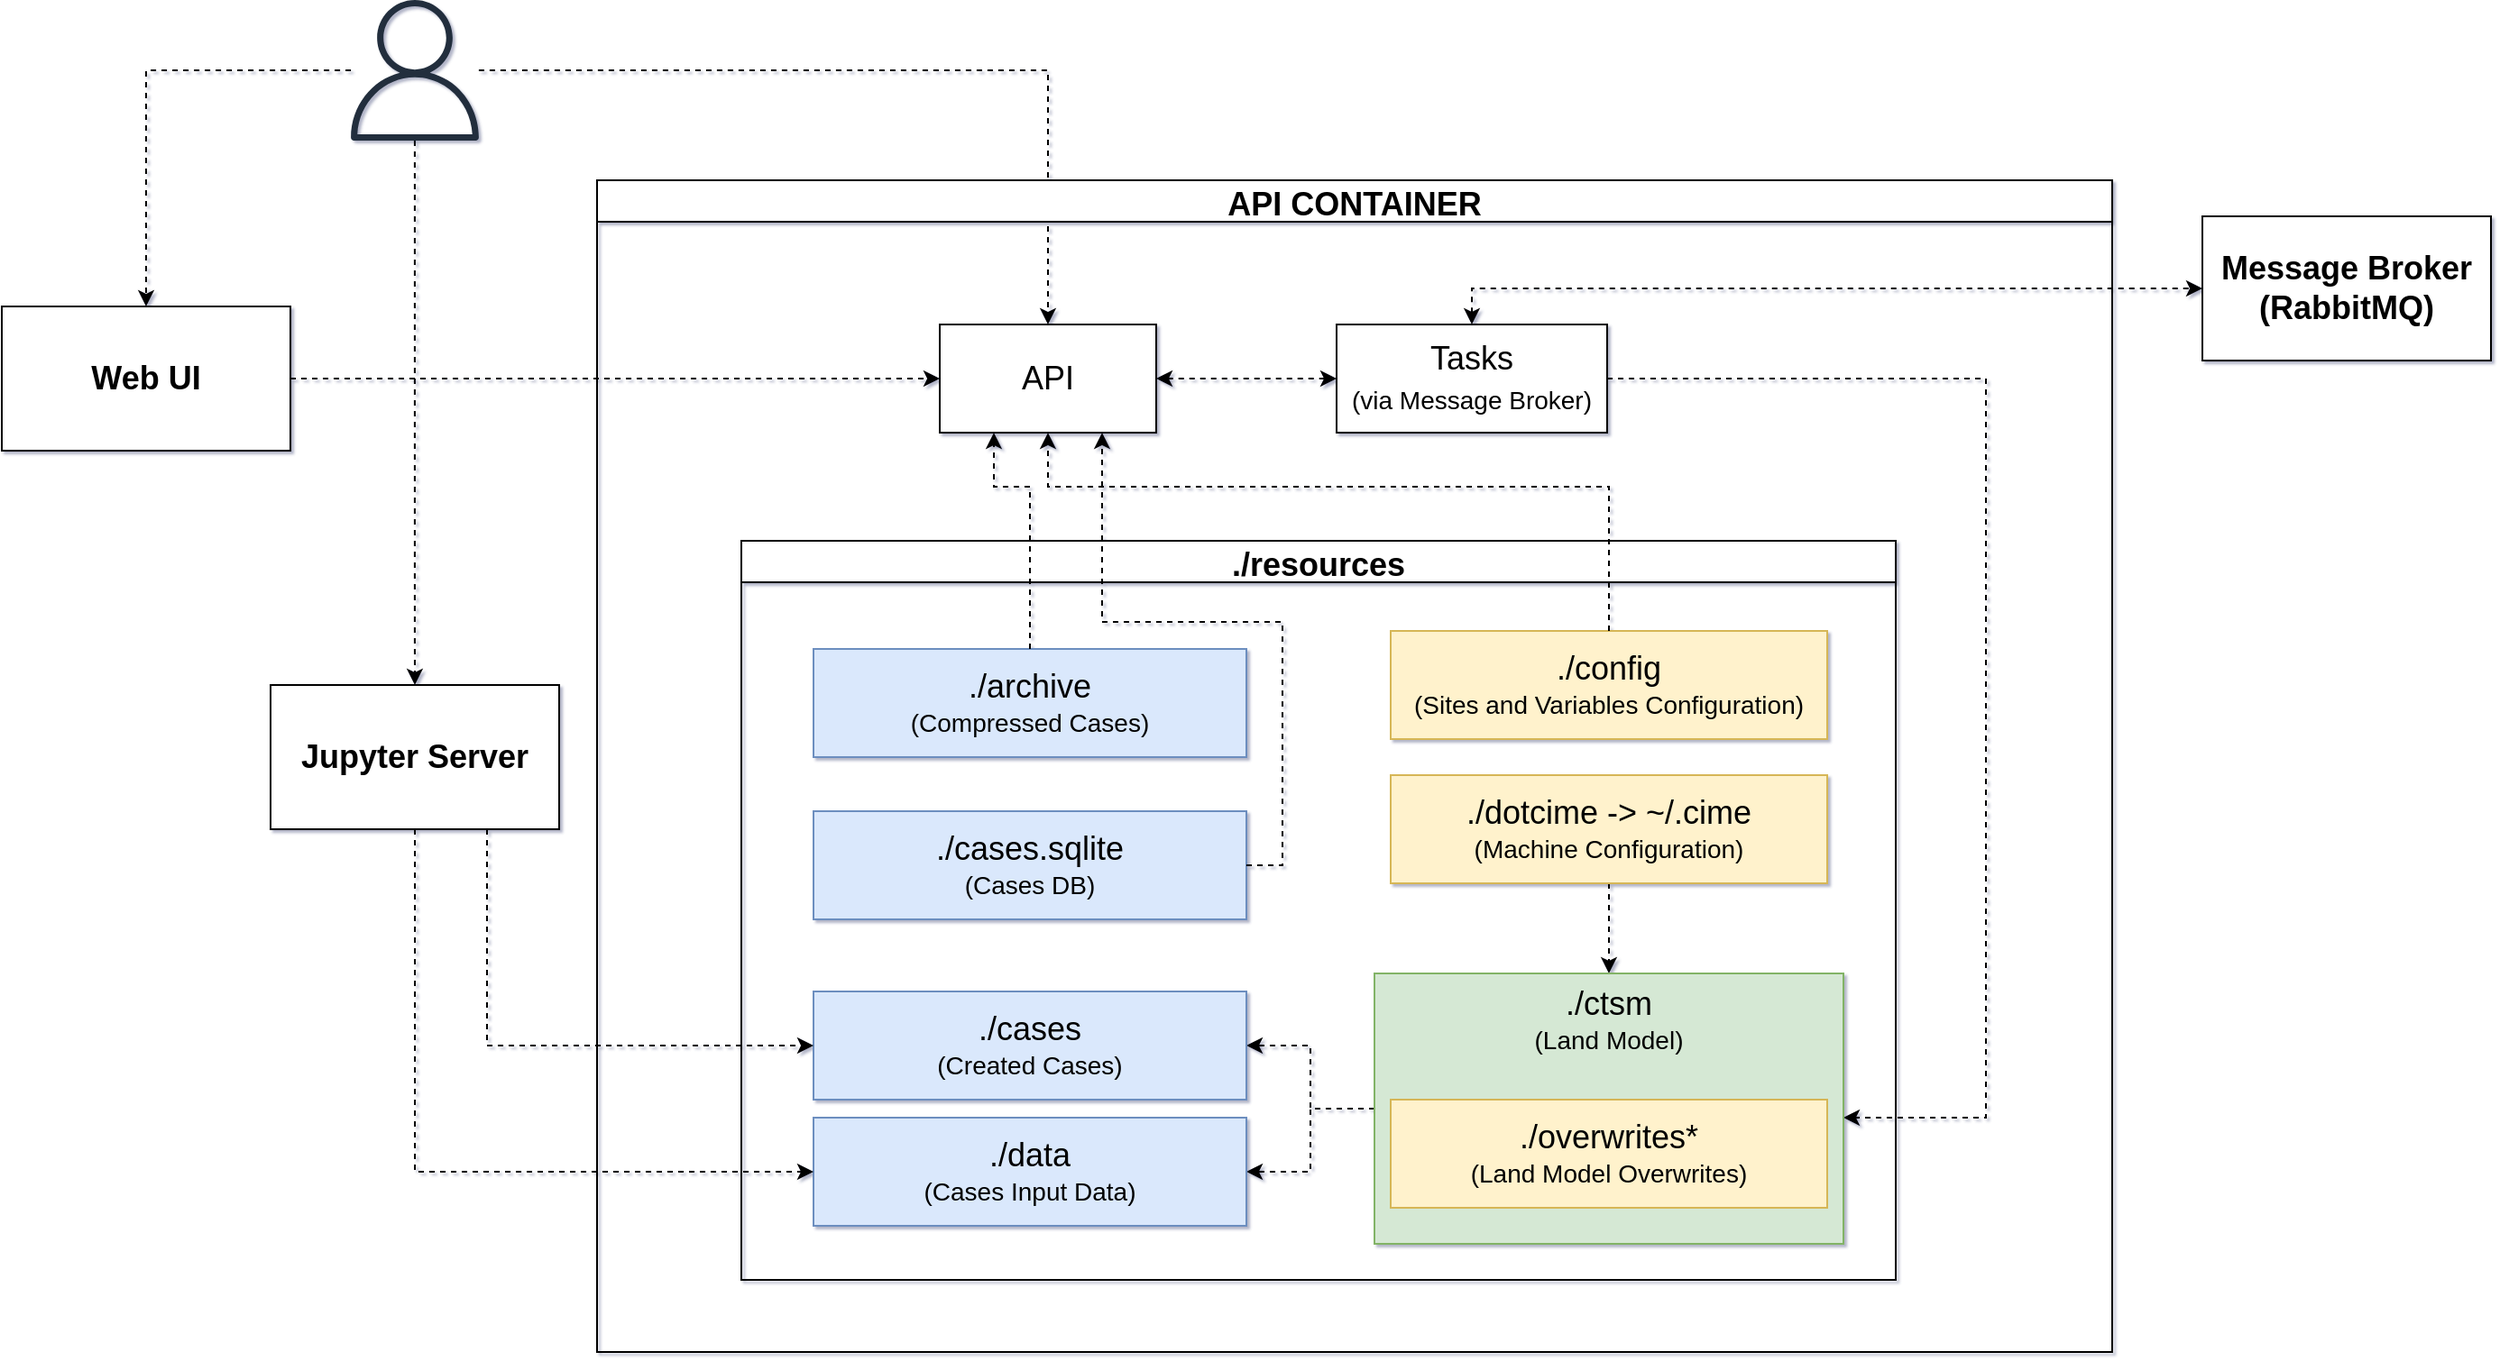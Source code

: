 <mxfile version="13.1.3" type="device"><diagram id="VgPuYwY1tZC0UmxLQxJr" name="Page-1"><mxGraphModel dx="1673" dy="894" grid="1" gridSize="10" guides="1" tooltips="1" connect="1" arrows="1" fold="1" page="1" pageScale="1" pageWidth="1600" pageHeight="900" background="#ffffff" math="0" shadow="1"><root><mxCell id="0"/><mxCell id="1" parent="0"/><mxCell id="PvpjKda7TId7g34Dy_ih-5" style="edgeStyle=orthogonalEdgeStyle;rounded=0;orthogonalLoop=1;jettySize=auto;html=1;exitX=1;exitY=0.5;exitDx=0;exitDy=0;entryX=0;entryY=0.5;entryDx=0;entryDy=0;dashed=1;" parent="1" source="PvpjKda7TId7g34Dy_ih-1" target="PvpjKda7TId7g34Dy_ih-21" edge="1"><mxGeometry relative="1" as="geometry"><mxPoint x="440" y="260" as="targetPoint"/></mxGeometry></mxCell><mxCell id="PvpjKda7TId7g34Dy_ih-1" value="&lt;div style=&quot;font-size: 18px;&quot;&gt;&lt;b&gt;&lt;font style=&quot;font-size: 18px;&quot;&gt;Web UI&lt;/font&gt;&lt;/b&gt;&lt;/div&gt;" style="rounded=0;whiteSpace=wrap;html=1;" parent="1" vertex="1"><mxGeometry x="110" y="190" width="160" height="80" as="geometry"/></mxCell><mxCell id="PvpjKda7TId7g34Dy_ih-8" style="edgeStyle=orthogonalEdgeStyle;rounded=0;orthogonalLoop=1;jettySize=auto;html=1;dashed=1;" parent="1" source="PvpjKda7TId7g34Dy_ih-7" target="PvpjKda7TId7g34Dy_ih-1" edge="1"><mxGeometry relative="1" as="geometry"/></mxCell><mxCell id="PvpjKda7TId7g34Dy_ih-9" style="edgeStyle=orthogonalEdgeStyle;rounded=0;orthogonalLoop=1;jettySize=auto;html=1;dashed=1;" parent="1" source="PvpjKda7TId7g34Dy_ih-7" target="PvpjKda7TId7g34Dy_ih-21" edge="1"><mxGeometry relative="1" as="geometry"><mxPoint x="580" y="160" as="targetPoint"/></mxGeometry></mxCell><mxCell id="e3eeQ-7lZZS--GLs3dq5-2" style="edgeStyle=orthogonalEdgeStyle;rounded=0;orthogonalLoop=1;jettySize=auto;html=1;entryX=0.5;entryY=0;entryDx=0;entryDy=0;dashed=1;fontSize=18;" edge="1" parent="1" source="PvpjKda7TId7g34Dy_ih-7" target="e3eeQ-7lZZS--GLs3dq5-1"><mxGeometry relative="1" as="geometry"><Array as="points"><mxPoint x="339" y="370"/><mxPoint x="339" y="370"/></Array></mxGeometry></mxCell><mxCell id="PvpjKda7TId7g34Dy_ih-7" value="" style="sketch=0;outlineConnect=0;fontColor=#232F3E;gradientColor=none;fillColor=#232F3D;strokeColor=none;dashed=0;verticalLabelPosition=bottom;verticalAlign=top;align=center;html=1;fontSize=12;fontStyle=0;aspect=fixed;pointerEvents=1;shape=mxgraph.aws4.user;" parent="1" vertex="1"><mxGeometry x="300" y="20" width="78" height="78" as="geometry"/></mxCell><mxCell id="PvpjKda7TId7g34Dy_ih-14" value="API CONTAINER" style="swimlane;fontSize=18;" parent="1" vertex="1"><mxGeometry x="440" y="120" width="840" height="650" as="geometry"><mxRectangle x="440" y="120" width="110" height="30" as="alternateBounds"/></mxGeometry></mxCell><mxCell id="PvpjKda7TId7g34Dy_ih-29" style="edgeStyle=orthogonalEdgeStyle;rounded=0;orthogonalLoop=1;jettySize=auto;html=1;exitX=1;exitY=0.5;exitDx=0;exitDy=0;entryX=0;entryY=0.5;entryDx=0;entryDy=0;fontSize=18;startArrow=classic;startFill=1;dashed=1;" parent="PvpjKda7TId7g34Dy_ih-14" source="PvpjKda7TId7g34Dy_ih-21" target="PvpjKda7TId7g34Dy_ih-22" edge="1"><mxGeometry relative="1" as="geometry"/></mxCell><mxCell id="PvpjKda7TId7g34Dy_ih-21" value="API" style="whiteSpace=wrap;html=1;fontSize=18;" parent="PvpjKda7TId7g34Dy_ih-14" vertex="1"><mxGeometry x="190" y="80" width="120" height="60" as="geometry"/></mxCell><mxCell id="e3eeQ-7lZZS--GLs3dq5-9" style="edgeStyle=orthogonalEdgeStyle;rounded=0;orthogonalLoop=1;jettySize=auto;html=1;exitX=1;exitY=0.5;exitDx=0;exitDy=0;dashed=1;startArrow=none;startFill=0;fontSize=18;" edge="1" parent="PvpjKda7TId7g34Dy_ih-14" source="PvpjKda7TId7g34Dy_ih-22" target="PvpjKda7TId7g34Dy_ih-30"><mxGeometry relative="1" as="geometry"><mxPoint x="700" y="515" as="targetPoint"/><Array as="points"><mxPoint x="770" y="110"/><mxPoint x="770" y="520"/></Array></mxGeometry></mxCell><mxCell id="PvpjKda7TId7g34Dy_ih-22" value="&lt;div&gt;Tasks&lt;/div&gt;&lt;div&gt;&lt;font style=&quot;font-size: 14px;&quot;&gt;(via Message Broker)&lt;/font&gt;&lt;/div&gt;" style="whiteSpace=wrap;html=1;fontSize=18;" parent="PvpjKda7TId7g34Dy_ih-14" vertex="1"><mxGeometry x="410" y="80" width="150" height="60" as="geometry"/></mxCell><mxCell id="PvpjKda7TId7g34Dy_ih-24" value="./resources" style="swimlane;fontSize=18;" parent="PvpjKda7TId7g34Dy_ih-14" vertex="1"><mxGeometry x="80" y="200" width="640" height="410" as="geometry"><mxRectangle x="450" y="400" width="110" height="30" as="alternateBounds"/></mxGeometry></mxCell><mxCell id="PvpjKda7TId7g34Dy_ih-35" value="&lt;div&gt;./archive&lt;/div&gt;&lt;div style=&quot;font-size: 14px;&quot;&gt;(Compressed Cases)&lt;br&gt;&lt;/div&gt;" style="whiteSpace=wrap;html=1;fontSize=18;fillColor=#dae8fc;strokeColor=#6c8ebf;" parent="PvpjKda7TId7g34Dy_ih-24" vertex="1"><mxGeometry x="40" y="60" width="240" height="60" as="geometry"/></mxCell><mxCell id="PvpjKda7TId7g34Dy_ih-34" value="&lt;div&gt;./cases.sqlite&lt;/div&gt;&lt;div style=&quot;font-size: 14px;&quot;&gt;(Cases DB)&lt;/div&gt;" style="whiteSpace=wrap;html=1;fontSize=18;fillColor=#dae8fc;strokeColor=#6c8ebf;" parent="PvpjKda7TId7g34Dy_ih-24" vertex="1"><mxGeometry x="40" y="150" width="240" height="60" as="geometry"/></mxCell><mxCell id="e3eeQ-7lZZS--GLs3dq5-13" style="edgeStyle=orthogonalEdgeStyle;rounded=0;orthogonalLoop=1;jettySize=auto;html=1;exitX=0.5;exitY=1;exitDx=0;exitDy=0;entryX=0.5;entryY=0;entryDx=0;entryDy=0;dashed=1;startArrow=none;startFill=0;fontSize=18;" edge="1" parent="PvpjKda7TId7g34Dy_ih-24" source="PvpjKda7TId7g34Dy_ih-31" target="PvpjKda7TId7g34Dy_ih-30"><mxGeometry relative="1" as="geometry"/></mxCell><mxCell id="PvpjKda7TId7g34Dy_ih-31" value="&lt;div&gt;./dotcime -&amp;gt; ~/.cime&lt;br&gt;&lt;/div&gt;&lt;div style=&quot;font-size: 14px;&quot;&gt;(Machine Configuration) &lt;/div&gt;" style="whiteSpace=wrap;html=1;fontSize=18;fillColor=#fff2cc;strokeColor=#d6b656;" parent="PvpjKda7TId7g34Dy_ih-24" vertex="1"><mxGeometry x="360" y="130" width="242" height="60" as="geometry"/></mxCell><mxCell id="e3eeQ-7lZZS--GLs3dq5-4" style="edgeStyle=orthogonalEdgeStyle;rounded=0;orthogonalLoop=1;jettySize=auto;html=1;exitX=0;exitY=0.5;exitDx=0;exitDy=0;entryX=1;entryY=0.5;entryDx=0;entryDy=0;dashed=1;startArrow=none;startFill=0;fontSize=18;" edge="1" parent="PvpjKda7TId7g34Dy_ih-24" source="PvpjKda7TId7g34Dy_ih-30" target="PvpjKda7TId7g34Dy_ih-36"><mxGeometry relative="1" as="geometry"/></mxCell><mxCell id="e3eeQ-7lZZS--GLs3dq5-5" style="edgeStyle=orthogonalEdgeStyle;rounded=0;orthogonalLoop=1;jettySize=auto;html=1;exitX=0;exitY=0.5;exitDx=0;exitDy=0;entryX=1;entryY=0.5;entryDx=0;entryDy=0;dashed=1;startArrow=none;startFill=0;fontSize=18;" edge="1" parent="PvpjKda7TId7g34Dy_ih-24" source="PvpjKda7TId7g34Dy_ih-30" target="PvpjKda7TId7g34Dy_ih-37"><mxGeometry relative="1" as="geometry"/></mxCell><mxCell id="PvpjKda7TId7g34Dy_ih-30" value="&lt;div&gt;./ctsm&lt;br&gt;&lt;/div&gt;&lt;div style=&quot;font-size: 14px;&quot;&gt;(Land Model)&lt;/div&gt;" style="whiteSpace=wrap;html=1;fontSize=18;fillColor=#d5e8d4;strokeColor=#82b366;verticalAlign=top;" parent="PvpjKda7TId7g34Dy_ih-24" vertex="1"><mxGeometry x="351" y="240" width="260" height="150" as="geometry"/></mxCell><mxCell id="PvpjKda7TId7g34Dy_ih-32" value="&lt;div&gt;./overwrites*&lt;br&gt;&lt;/div&gt;&lt;div style=&quot;font-size: 14px&quot;&gt;(Land Model Overwrites)&lt;/div&gt;" style="whiteSpace=wrap;html=1;fontSize=18;fillColor=#fff2cc;strokeColor=#d6b656;" parent="PvpjKda7TId7g34Dy_ih-24" vertex="1"><mxGeometry x="360" y="310" width="242" height="60" as="geometry"/></mxCell><mxCell id="PvpjKda7TId7g34Dy_ih-36" value="&lt;div&gt;./cases&lt;/div&gt;&lt;div style=&quot;font-size: 14px;&quot;&gt;(Created Cases)&lt;br&gt;&lt;/div&gt;" style="whiteSpace=wrap;html=1;fontSize=18;fillColor=#dae8fc;strokeColor=#6c8ebf;" parent="PvpjKda7TId7g34Dy_ih-24" vertex="1"><mxGeometry x="40" y="250" width="240" height="60" as="geometry"/></mxCell><mxCell id="PvpjKda7TId7g34Dy_ih-37" value="&lt;div&gt;./data&lt;/div&gt;&lt;div style=&quot;font-size: 14px;&quot;&gt;(Cases Input Data)&lt;br&gt;&lt;/div&gt;" style="whiteSpace=wrap;html=1;fontSize=18;fillColor=#dae8fc;strokeColor=#6c8ebf;" parent="PvpjKda7TId7g34Dy_ih-24" vertex="1"><mxGeometry x="40" y="320" width="240" height="60" as="geometry"/></mxCell><mxCell id="PvpjKda7TId7g34Dy_ih-33" value="&lt;div&gt;./config&lt;br&gt;&lt;/div&gt;&lt;div style=&quot;font-size: 14px;&quot;&gt;(Sites and Variables Configuration)&lt;/div&gt;" style="whiteSpace=wrap;html=1;fontSize=18;fillColor=#fff2cc;strokeColor=#d6b656;" parent="PvpjKda7TId7g34Dy_ih-24" vertex="1"><mxGeometry x="360" y="50" width="242" height="60" as="geometry"/></mxCell><mxCell id="e3eeQ-7lZZS--GLs3dq5-8" style="edgeStyle=orthogonalEdgeStyle;rounded=0;orthogonalLoop=1;jettySize=auto;html=1;exitX=0.5;exitY=0;exitDx=0;exitDy=0;entryX=0.5;entryY=1;entryDx=0;entryDy=0;dashed=1;startArrow=none;startFill=0;fontSize=18;" edge="1" parent="PvpjKda7TId7g34Dy_ih-14" source="PvpjKda7TId7g34Dy_ih-33" target="PvpjKda7TId7g34Dy_ih-21"><mxGeometry relative="1" as="geometry"><Array as="points"><mxPoint x="561" y="170"/><mxPoint x="250" y="170"/></Array></mxGeometry></mxCell><mxCell id="e3eeQ-7lZZS--GLs3dq5-11" style="edgeStyle=orthogonalEdgeStyle;rounded=0;orthogonalLoop=1;jettySize=auto;html=1;exitX=0.5;exitY=0;exitDx=0;exitDy=0;entryX=0.25;entryY=1;entryDx=0;entryDy=0;dashed=1;startArrow=none;startFill=0;fontSize=18;" edge="1" parent="PvpjKda7TId7g34Dy_ih-14" source="PvpjKda7TId7g34Dy_ih-35" target="PvpjKda7TId7g34Dy_ih-21"><mxGeometry relative="1" as="geometry"><Array as="points"><mxPoint x="240" y="170"/><mxPoint x="220" y="170"/></Array></mxGeometry></mxCell><mxCell id="e3eeQ-7lZZS--GLs3dq5-12" style="edgeStyle=orthogonalEdgeStyle;rounded=0;orthogonalLoop=1;jettySize=auto;html=1;exitX=1;exitY=0.5;exitDx=0;exitDy=0;entryX=0.75;entryY=1;entryDx=0;entryDy=0;dashed=1;startArrow=none;startFill=0;fontSize=18;" edge="1" parent="PvpjKda7TId7g34Dy_ih-14" source="PvpjKda7TId7g34Dy_ih-34" target="PvpjKda7TId7g34Dy_ih-21"><mxGeometry relative="1" as="geometry"/></mxCell><mxCell id="PvpjKda7TId7g34Dy_ih-55" style="edgeStyle=orthogonalEdgeStyle;rounded=0;orthogonalLoop=1;jettySize=auto;html=1;exitX=0.5;exitY=0;exitDx=0;exitDy=0;entryX=0;entryY=0.5;entryDx=0;entryDy=0;dashed=1;fontSize=14;startArrow=classic;startFill=1;" parent="1" source="PvpjKda7TId7g34Dy_ih-22" target="PvpjKda7TId7g34Dy_ih-57" edge="1"><mxGeometry relative="1" as="geometry"><mxPoint x="1310" y="175" as="targetPoint"/></mxGeometry></mxCell><mxCell id="PvpjKda7TId7g34Dy_ih-57" value="&lt;b&gt;&lt;font style=&quot;font-size: 18px;&quot;&gt;Message Broker (RabbitMQ)&lt;/font&gt;&lt;/b&gt;" style="rounded=0;whiteSpace=wrap;html=1;" parent="1" vertex="1"><mxGeometry x="1330" y="140" width="160" height="80" as="geometry"/></mxCell><mxCell id="e3eeQ-7lZZS--GLs3dq5-6" style="edgeStyle=orthogonalEdgeStyle;rounded=0;orthogonalLoop=1;jettySize=auto;html=1;exitX=0.75;exitY=1;exitDx=0;exitDy=0;entryX=0;entryY=0.5;entryDx=0;entryDy=0;dashed=1;startArrow=none;startFill=0;fontSize=18;" edge="1" parent="1" source="e3eeQ-7lZZS--GLs3dq5-1" target="PvpjKda7TId7g34Dy_ih-36"><mxGeometry relative="1" as="geometry"/></mxCell><mxCell id="e3eeQ-7lZZS--GLs3dq5-7" style="edgeStyle=orthogonalEdgeStyle;rounded=0;orthogonalLoop=1;jettySize=auto;html=1;exitX=0.5;exitY=1;exitDx=0;exitDy=0;entryX=0;entryY=0.5;entryDx=0;entryDy=0;dashed=1;startArrow=none;startFill=0;fontSize=18;" edge="1" parent="1" source="e3eeQ-7lZZS--GLs3dq5-1" target="PvpjKda7TId7g34Dy_ih-37"><mxGeometry relative="1" as="geometry"/></mxCell><mxCell id="e3eeQ-7lZZS--GLs3dq5-1" value="Jupyter Server" style="rounded=0;whiteSpace=wrap;html=1;fontSize=18;fontStyle=1" vertex="1" parent="1"><mxGeometry x="259" y="400" width="160" height="80" as="geometry"/></mxCell></root></mxGraphModel></diagram></mxfile>